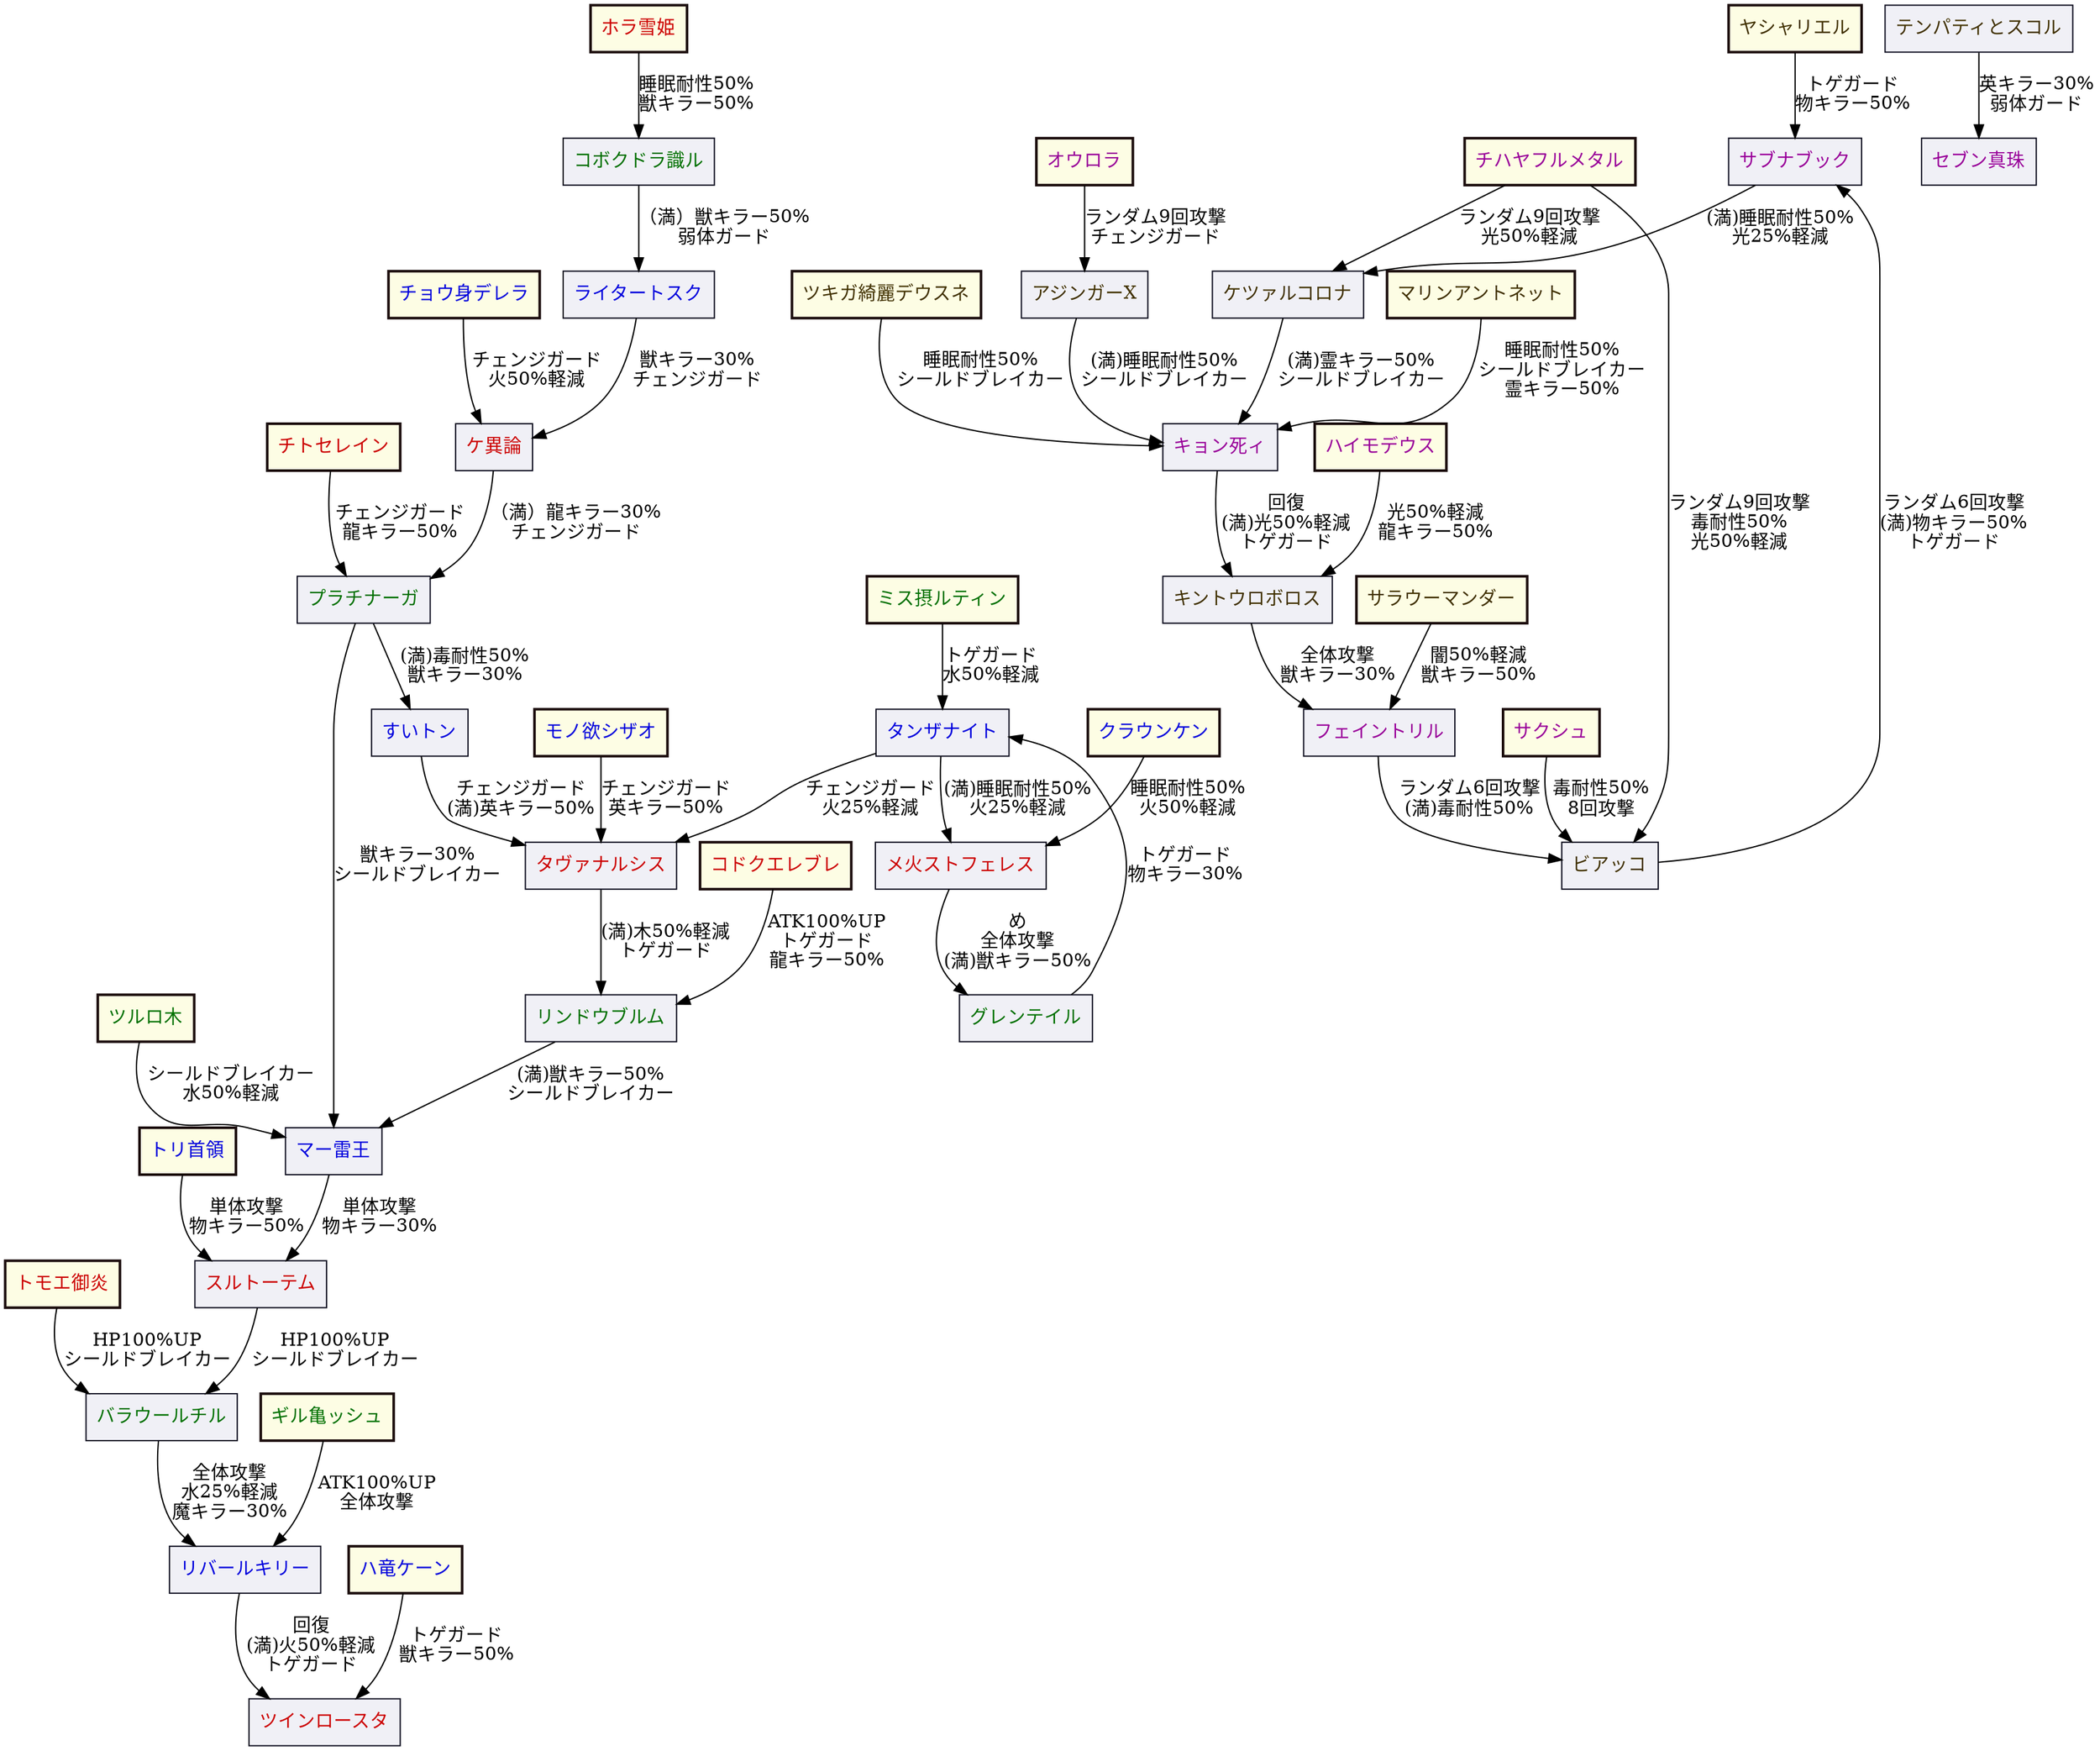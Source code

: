digraph {
    // layout = circo;
    layout = dot;

    // settings for nodes
    node [ shape = box ];

    //-------------------------------------------------------
    // ガチャキャラ
    //-------------------------------------------------------

    // 設定
    node [ color="#1c0e0e" style="bold,filled" fillcolor="#fdfde4" ];

    tomoe [ label="トモエ御炎" fontcolor="#cc0000" ];
    torito [ label="トリ首領" fontcolor="#0000dd" ];
    giruga [ label="ギル亀ッシュ" fontcolor="#007000" ];
    yashari [ label="ヤシャリエル" fontcolor="#403000" ];
    ouro [ label="オウロラ" fontcolor="#990099" ];

    kodoku [ label="コドクエレブレ" fontcolor="#cc0000" ];
    haryu [ label="ハ竜ケーン" fontcolor="#0000dd" ];
    misute [ label="ミス摂ルティン" fontcolor="#007000" ];
    sarau [ label="サラウーマンダー" fontcolor="#403000" ];
    haimo [ label="ハイモデウス" fontcolor="#990099" ];

    // takami [ label="タカミオ結ビ" fontcolor="#cc0000" ];
    // kamio [ label="カミオ結ビ" fontcolor="#007000" ];

    monoho [ label="モノ欲シザオ" fontcolor="#0000dd" ];
    tsururo [ label="ツルロ木" fontcolor="#007000" ];
    marin [ label="マリンアントネット" fontcolor="#403000" ];
    chihaya [ label="チハヤフルメタル" fontcolor="#990099" ];

    // kibou [ label="キボウ" fontcolor="#403000" ];

    // ai [ label="アイ" fontcolor="#403000" ];
    // tsurami [ label="ツラミ" fontcolor="#990099" ];

    // shinsha [ label="シンシャク" fontcolor="#0000dd" ];
    sakushu [ label="サクシュ" fontcolor="#990099" ];

    // yataka [ label="ヤ宝ス" fontcolor="#990099" ];

    // yande [ label="ヤンでれヴィアタン" fontcolor="#0000dd" ];
    tsukiga [ label="ツキガ綺麗デウスネ" fontcolor="#403000" ];

    // nchumi [ label="ンチュミセイメイ" fontcolor="#cc0000" ];

    // ribera [ label="リベラルセポネ" fontcolor="#cc0000" ];
    // hapuro [ label="ハープロメテウス" fontcolor="#007000" ];

    // tokime [ label="トキメキ" fontcolor="#007000" ];

    chitose [ label="チトセレイン" fontcolor="#cc0000" ];
    kurau [ label="クラウンケン" fontcolor="#0000dd" ];

    // yoyoyo [ label="ヨヨヨミ" fontcolor="#0000dd" ];
    // yomotsu [ label="ヨモツヒラサカ" fontcolor="#990099" ];

    // urei [ label="ウレイア" fontcolor="#007000" ];

    // ifui [ label="イフゥイン" fontcolor="#990099" ];

    horayu [ label="ホラ雪姫" fontcolor="#cc0000" ];
    choshin [ label="チョウ身デレラ" fontcolor="#0000dd" ];
    // fumin [ label="フ眠の森の美女" fontcolor="#403000" ];
    // kiyu [ label="キユウ" fontcolor="#0000dd" ];

    // nkamu [ label="ンカムイデア" fontcolor="#0000dd" ];
    // nrusha [ label="ンルシャナユタ" fontcolor="#007000" ];

    // kishuyu [ label="キ襲ユ" fontcolor="#cc0000" ];
    // risou [ label="リ想ソウ" fontcolor="#990099" ];

    // ripuku [ label="リップク" fontcolor="#cc0000" ];
    // shumatsu [ label="シュウマツテイル" fontcolor="#cc0000" ];

    //-------------------------------------------------------
    // 上級15面キャラ
    //-------------------------------------------------------

    // 設定
    node [ color="#111122" style="solid,filled" fillcolor="#f0f0f6"];

    // marugo [ label="マルゴシアス" fontcolor="#cc0000" ];
    // kerupi [ label="ケルピ威" fontcolor="#0000dd" ];
    // sekume [ label="セク滅ト" fontcolor="#007000" ];
    // ramia [ label="ラミア弥陀仏" fontcolor="#403000" ];
    // bihimo [ label="ビヒモスヤァ" fontcolor="#990099" ];

    //-------------------------------------------------------
    // 降臨キャラ
    //-------------------------------------------------------

    // 設定
    // node [ color="#111122" style="solid,filled" fillcolor="#f0f0f6"];

    suruto [ label="スルトーテム" fontcolor="#cc0000" ];
    ribaru [ label="リバールキリー" fontcolor="#0000dd" ];
    barau [ label="バラウールチル" fontcolor="#007000" ];
    ajin [ label="アジンガーX" fontcolor="#403000" ];
    sabuna [ label="サブナブック" fontcolor="#990099" ];

    tuin [ label="ツインロースタ" fontcolor="#cc0000" ];
    tanza [ label="タンザナイト" fontcolor="#0000dd" ];
    rindo [ label="リンドウブルム" fontcolor="#007000" ];
    kinto [ label="キントウロボロス" fontcolor="#403000" ];
    fein [ label="フェイントリル" fontcolor="#990099" ];

    tavana [ label="タヴァナルシス" fontcolor="#cc0000" ];
    marai [ label="マー雷王" fontcolor="#0000dd" ]
    guren [ label="グレンテイル" fontcolor="#007000" ];
    biako [ label="ビアッコ" fontcolor="#403000" ];
    kyonshi [ label="キョン死ィ" fontcolor="#990099" ];

    mehisu [ label="メ火ストフェレス" fontcolor="#cc0000" ];
    suito [ label="すいトン" fontcolor="#0000dd" ];
    // urami [ label="ウラミ" fontcolor="#990099" ];

    purachi [ label="プラチナーガ" fontcolor="#007000" ];
    ketsua [ label="ケツァルコロナ" fontcolor="#403000" ];

    sebun [ label="セブン真珠" fontcolor="#990099" ];

    keiro [ label="ケ異論" fontcolor="#cc0000" ];

    // kanashi [ label="カナシミ" fontcolor="#0000dd" ];

    raita [ label="ライタートスク" fontcolor="#0000dd" ];
    koboku [ label="コボクドラ識ル" fontcolor="#007000" ];
    tenpa [ label="テンパティとスコル" fontcolor="#403000" ];

    // yuen [ label="ユウエンドラゴン" fontcolor="#0000dd" ];
    // raran [ label="ララン犬シュタイン" fontcolor="#007000" ];
    // robakyu [ label="ロバキュラ" fontcolor="#990099" ];

    // ikari [ label="イカリ" fontcolor="#cc0000" ];

    // onryo [ label="オン霊フ" fontcolor="#cc0000" ];
    // rancho [ label="ラン調カク" fontcolor="#0000dd" ];
    // hidou [ label="ヒ道タク" fontcolor="#990099" ];

    // yoroko [ label="ヨロコビ" fontcolor="#007000" ];

    //-------------------------------------------------------
    // ガチャキャラ適正
    //-------------------------------------------------------

    tomoe -> barau [ label="HP100%UP\nシールドブレイカー" ];
    torito -> suruto [ label="単体攻撃\n物キラー50%" ];
    giruga -> ribaru [ label="ATK100%UP\n全体攻撃" ];
    yashari -> sabuna [ label="トゲガード\n物キラー50%" ];
    ouro -> ajin [ label="ランダム9回攻撃\nチェンジガード"];

    kodoku -> rindo [ label="ATK100%UP\nトゲガード\n龍キラー50%" ];
    haryu -> tuin [ label="トゲガード\n獣キラー50%"];
    misute -> tanza [ label="トゲガード\n水50%軽減" ];
    sarau -> fein [ label="闇50%軽減\n獣キラー50%" ];
    haimo -> kinto [ label="光50%軽減\n龍キラー50%" ];

    monoho -> tavana [ label="チェンジガード\n英キラー50%" ];
    tsururo -> marai [ label="シールドブレイカー\n水50%軽減" ];
    marin -> kyonshi [ label="睡眠耐性50%\nシールドブレイカー\n霊キラー50%" ];
    chihaya -> biako [ label="ランダム9回攻撃\n毒耐性50%\n光50%軽減" ];
    chihaya -> ketsua [ label="ランダム9回攻撃\n光50%軽減" ];

    sakushu -> biako [ label="毒耐性50%\n8回攻撃" ];

    tsukiga -> kyonshi [ label="睡眠耐性50%\nシールドブレイカー" ];

    chitose -> purachi [ label="チェンジガード\n龍キラー50%" ];
    kurau -> mehisu [ label="睡眠耐性50%\n火50%軽減" ];

    horayu -> koboku [ label="睡眠耐性50%\n獣キラー50%" ];
    choshin -> keiro [ label="チェンジガード\n火50%軽減" ];

    //-------------------------------------------------------
    // 上級15面キャラ適正
    //-------------------------------------------------------

    //-------------------------------------------------------
    // 降臨キャラ適正
    //-------------------------------------------------------

    suruto -> barau [ label="HP100%UP\nシールドブレイカー" ];
    ribaru -> tuin [ label="回復\n(満)火50%軽減\nトゲガード" ];
    barau -> ribaru [ label="全体攻撃\n水25%軽減\n魔キラー30%" ];
    // barau -> kerupi [ label="全体攻撃\n水25%軽減\n魔キラー30%" ];
    sabuna -> ketsua [ label="(満)睡眠耐性50%\n光25%軽減" ];
    ajin -> kyonshi [ label="(満)睡眠耐性50%\nシールドブレイカー" ];

    // tuin -> guren [ label="獣キラー50%" ];
    tanza -> tavana [ label="チェンジガード\n火25%軽減" ];
    tanza -> mehisu [ label="(満)睡眠耐性50%\n火25%軽減" ];
    rindo -> marai [ label="(満)獣キラー50%\nシールドブレイカー" ];
    fein -> biako [ label="ランダム6回攻撃\n(満)毒耐性50%" ];
    kinto -> fein [ label="全体攻撃\n獣キラー30%" ];

    tavana -> rindo [ label="(満)木50%軽減\nトゲガード" ];
    marai -> suruto [ label="単体攻撃\n物キラー30%" ];
    guren -> tanza [ label="トゲガード\n物キラー30%" ];
    biako -> sabuna [ label="ランダム6回攻撃\n(満)物キラー50%\nトゲガード" ];
    kyonshi -> kinto [ label="回復\n(満)光50%軽減\nトゲガード" ];

    mehisu -> guren [ label="め\n全体攻撃\n(満)獣キラー50%" ];
    suito -> tavana [ label="チェンジガード\n(満)英キラー50%" ];

    purachi -> marai [ label="獣キラー30%\nシールドブレイカー" ];
    purachi -> suito [ label="(満)毒耐性50%\n獣キラー30%" ];
    ketsua -> kyonshi [ label="(満)霊キラー50%\nシールドブレイカー" ];

    keiro -> purachi [ label="（満）龍キラー30%\nチェンジガード" ];

    raita -> keiro [ label="獣キラー30%\nチェンジガード" ];
    koboku -> raita [ label="（満）獣キラー50%\n弱体ガード" ];
    tenpa -> sebun [ label="英キラー30%\n弱体ガード" ];
}
